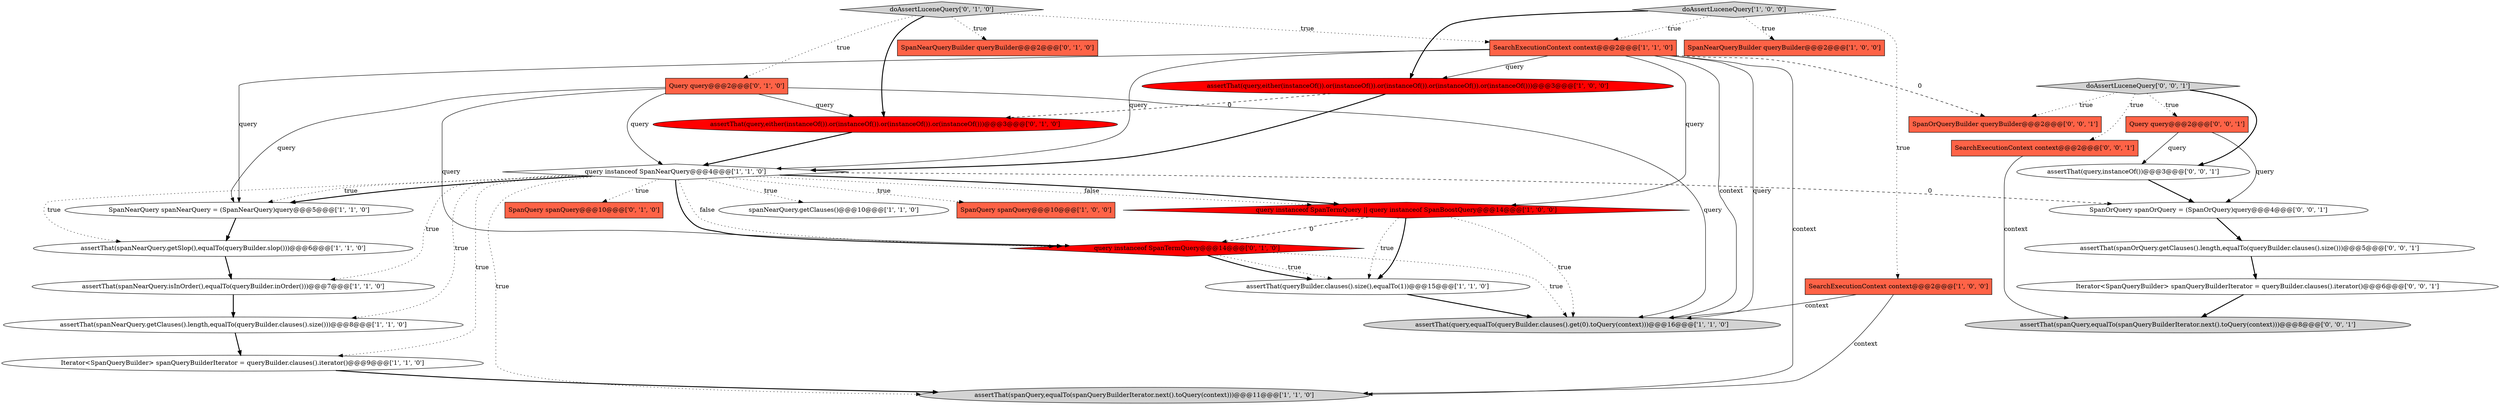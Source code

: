 digraph {
18 [style = filled, label = "SpanQuery spanQuery@@@10@@@['0', '1', '0']", fillcolor = tomato, shape = box image = "AAA0AAABBB2BBB"];
8 [style = filled, label = "assertThat(query,equalTo(queryBuilder.clauses().get(0).toQuery(context)))@@@16@@@['1', '1', '0']", fillcolor = lightgray, shape = ellipse image = "AAA0AAABBB1BBB"];
16 [style = filled, label = "query instanceof SpanTermQuery || query instanceof SpanBoostQuery@@@14@@@['1', '0', '0']", fillcolor = red, shape = diamond image = "AAA1AAABBB1BBB"];
22 [style = filled, label = "assertThat(query,either(instanceOf()).or(instanceOf()).or(instanceOf()).or(instanceOf()))@@@3@@@['0', '1', '0']", fillcolor = red, shape = ellipse image = "AAA1AAABBB2BBB"];
30 [style = filled, label = "Iterator<SpanQueryBuilder> spanQueryBuilderIterator = queryBuilder.clauses().iterator()@@@6@@@['0', '0', '1']", fillcolor = white, shape = ellipse image = "AAA0AAABBB3BBB"];
10 [style = filled, label = "Iterator<SpanQueryBuilder> spanQueryBuilderIterator = queryBuilder.clauses().iterator()@@@9@@@['1', '1', '0']", fillcolor = white, shape = ellipse image = "AAA0AAABBB1BBB"];
12 [style = filled, label = "assertThat(query,either(instanceOf()).or(instanceOf()).or(instanceOf()).or(instanceOf()).or(instanceOf()))@@@3@@@['1', '0', '0']", fillcolor = red, shape = ellipse image = "AAA1AAABBB1BBB"];
25 [style = filled, label = "assertThat(spanQuery,equalTo(spanQueryBuilderIterator.next().toQuery(context)))@@@8@@@['0', '0', '1']", fillcolor = lightgray, shape = ellipse image = "AAA0AAABBB3BBB"];
13 [style = filled, label = "SpanNearQuery spanNearQuery = (SpanNearQuery)query@@@5@@@['1', '1', '0']", fillcolor = white, shape = ellipse image = "AAA0AAABBB1BBB"];
31 [style = filled, label = "SpanOrQueryBuilder queryBuilder@@@2@@@['0', '0', '1']", fillcolor = tomato, shape = box image = "AAA0AAABBB3BBB"];
3 [style = filled, label = "assertThat(queryBuilder.clauses().size(),equalTo(1))@@@15@@@['1', '1', '0']", fillcolor = white, shape = ellipse image = "AAA0AAABBB1BBB"];
15 [style = filled, label = "spanNearQuery.getClauses()@@@10@@@['1', '1', '0']", fillcolor = white, shape = ellipse image = "AAA0AAABBB1BBB"];
6 [style = filled, label = "SpanQuery spanQuery@@@10@@@['1', '0', '0']", fillcolor = tomato, shape = box image = "AAA0AAABBB1BBB"];
23 [style = filled, label = "Query query@@@2@@@['0', '0', '1']", fillcolor = tomato, shape = box image = "AAA0AAABBB3BBB"];
9 [style = filled, label = "doAssertLuceneQuery['1', '0', '0']", fillcolor = lightgray, shape = diamond image = "AAA0AAABBB1BBB"];
7 [style = filled, label = "assertThat(spanNearQuery.getClauses().length,equalTo(queryBuilder.clauses().size()))@@@8@@@['1', '1', '0']", fillcolor = white, shape = ellipse image = "AAA0AAABBB1BBB"];
19 [style = filled, label = "query instanceof SpanTermQuery@@@14@@@['0', '1', '0']", fillcolor = red, shape = diamond image = "AAA1AAABBB2BBB"];
21 [style = filled, label = "SpanNearQueryBuilder queryBuilder@@@2@@@['0', '1', '0']", fillcolor = tomato, shape = box image = "AAA0AAABBB2BBB"];
29 [style = filled, label = "SearchExecutionContext context@@@2@@@['0', '0', '1']", fillcolor = tomato, shape = box image = "AAA0AAABBB3BBB"];
27 [style = filled, label = "doAssertLuceneQuery['0', '0', '1']", fillcolor = lightgray, shape = diamond image = "AAA0AAABBB3BBB"];
1 [style = filled, label = "SearchExecutionContext context@@@2@@@['1', '0', '0']", fillcolor = tomato, shape = box image = "AAA0AAABBB1BBB"];
28 [style = filled, label = "assertThat(spanOrQuery.getClauses().length,equalTo(queryBuilder.clauses().size()))@@@5@@@['0', '0', '1']", fillcolor = white, shape = ellipse image = "AAA0AAABBB3BBB"];
11 [style = filled, label = "assertThat(spanQuery,equalTo(spanQueryBuilderIterator.next().toQuery(context)))@@@11@@@['1', '1', '0']", fillcolor = lightgray, shape = ellipse image = "AAA0AAABBB1BBB"];
5 [style = filled, label = "SearchExecutionContext context@@@2@@@['1', '1', '0']", fillcolor = tomato, shape = box image = "AAA0AAABBB1BBB"];
2 [style = filled, label = "assertThat(spanNearQuery.isInOrder(),equalTo(queryBuilder.inOrder()))@@@7@@@['1', '1', '0']", fillcolor = white, shape = ellipse image = "AAA0AAABBB1BBB"];
0 [style = filled, label = "SpanNearQueryBuilder queryBuilder@@@2@@@['1', '0', '0']", fillcolor = tomato, shape = box image = "AAA0AAABBB1BBB"];
4 [style = filled, label = "query instanceof SpanNearQuery@@@4@@@['1', '1', '0']", fillcolor = white, shape = diamond image = "AAA0AAABBB1BBB"];
17 [style = filled, label = "doAssertLuceneQuery['0', '1', '0']", fillcolor = lightgray, shape = diamond image = "AAA0AAABBB2BBB"];
20 [style = filled, label = "Query query@@@2@@@['0', '1', '0']", fillcolor = tomato, shape = box image = "AAA0AAABBB2BBB"];
14 [style = filled, label = "assertThat(spanNearQuery.getSlop(),equalTo(queryBuilder.slop()))@@@6@@@['1', '1', '0']", fillcolor = white, shape = ellipse image = "AAA0AAABBB1BBB"];
24 [style = filled, label = "assertThat(query,instanceOf())@@@3@@@['0', '0', '1']", fillcolor = white, shape = ellipse image = "AAA0AAABBB3BBB"];
26 [style = filled, label = "SpanOrQuery spanOrQuery = (SpanOrQuery)query@@@4@@@['0', '0', '1']", fillcolor = white, shape = ellipse image = "AAA0AAABBB3BBB"];
4->6 [style = dotted, label="true"];
17->20 [style = dotted, label="true"];
16->3 [style = bold, label=""];
16->8 [style = dotted, label="true"];
4->18 [style = dotted, label="true"];
9->0 [style = dotted, label="true"];
28->30 [style = bold, label=""];
16->19 [style = dashed, label="0"];
7->10 [style = bold, label=""];
23->24 [style = solid, label="query"];
5->13 [style = solid, label="query"];
4->10 [style = dotted, label="true"];
4->19 [style = dotted, label="false"];
4->13 [style = bold, label=""];
4->19 [style = bold, label=""];
23->26 [style = solid, label="query"];
5->4 [style = solid, label="query"];
4->7 [style = dotted, label="true"];
4->11 [style = dotted, label="true"];
30->25 [style = bold, label=""];
27->23 [style = dotted, label="true"];
4->26 [style = dashed, label="0"];
4->15 [style = dotted, label="true"];
20->13 [style = solid, label="query"];
4->14 [style = dotted, label="true"];
17->22 [style = bold, label=""];
20->22 [style = solid, label="query"];
16->3 [style = dotted, label="true"];
19->8 [style = dotted, label="true"];
22->4 [style = bold, label=""];
5->12 [style = solid, label="query"];
4->13 [style = dotted, label="true"];
24->26 [style = bold, label=""];
1->8 [style = solid, label="context"];
10->11 [style = bold, label=""];
12->4 [style = bold, label=""];
27->29 [style = dotted, label="true"];
29->25 [style = solid, label="context"];
19->3 [style = dotted, label="true"];
27->31 [style = dotted, label="true"];
5->16 [style = solid, label="query"];
3->8 [style = bold, label=""];
12->22 [style = dashed, label="0"];
9->1 [style = dotted, label="true"];
5->31 [style = dashed, label="0"];
5->8 [style = solid, label="query"];
27->24 [style = bold, label=""];
5->8 [style = solid, label="context"];
14->2 [style = bold, label=""];
9->12 [style = bold, label=""];
26->28 [style = bold, label=""];
2->7 [style = bold, label=""];
17->5 [style = dotted, label="true"];
4->16 [style = dotted, label="false"];
1->11 [style = solid, label="context"];
20->19 [style = solid, label="query"];
17->21 [style = dotted, label="true"];
5->11 [style = solid, label="context"];
13->14 [style = bold, label=""];
19->3 [style = bold, label=""];
4->2 [style = dotted, label="true"];
4->16 [style = bold, label=""];
20->4 [style = solid, label="query"];
20->8 [style = solid, label="query"];
9->5 [style = dotted, label="true"];
}
